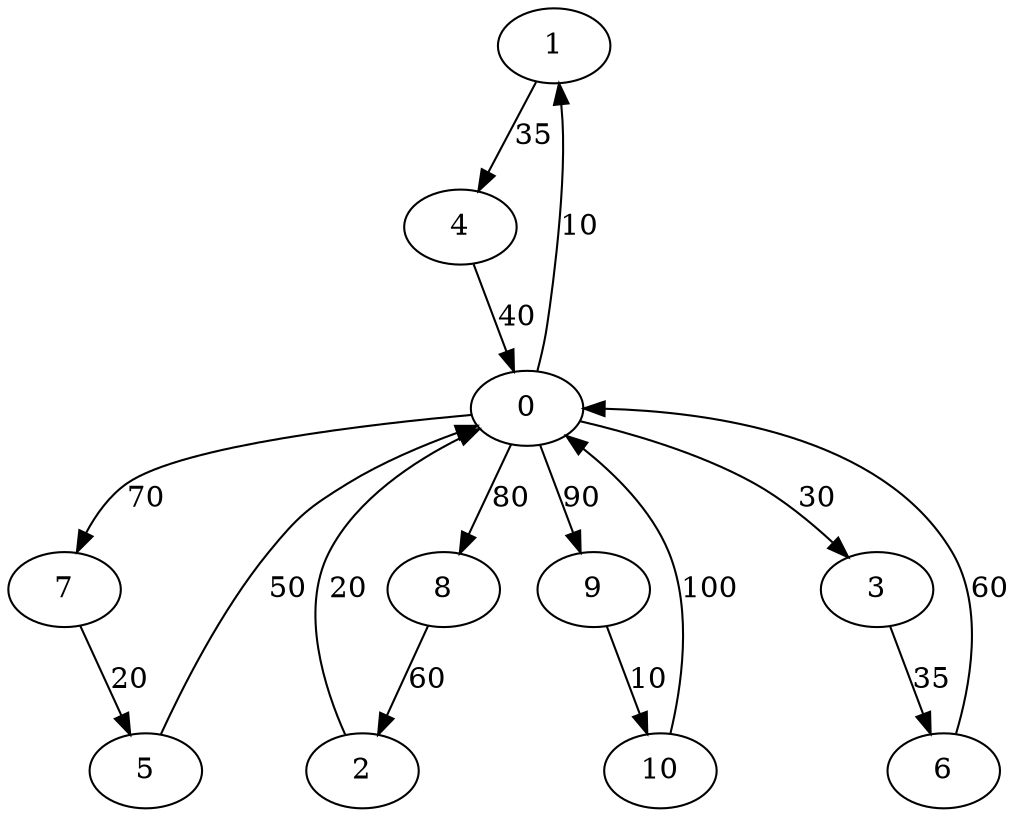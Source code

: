 digraph G {
	1->4[ label=35 ];
	7->5[ label=20 ];
	8->2[ label=60 ];
	2->0[ label=20 ];
	6->0[ label=60 ];
	9->10[ label=10 ];
	10->0[ label=100 ];
	4->0[ label=40 ];
	5->0[ label=50 ];
	0->8[ label=80 ];
	0->3[ label=30 ];
	0->9[ label=90 ];
	0->1[ label=10 ];
	0->7[ label=70 ];
	3->6[ label=35 ];
	0 [ label=0 ];
	1 [ label=1 ];
	10 [ label=10 ];
	2 [ label=2 ];
	3 [ label=3 ];
	4 [ label=4 ];
	5 [ label=5 ];
	6 [ label=6 ];
	7 [ label=7 ];
	8 [ label=8 ];
	9 [ label=9 ];

}
